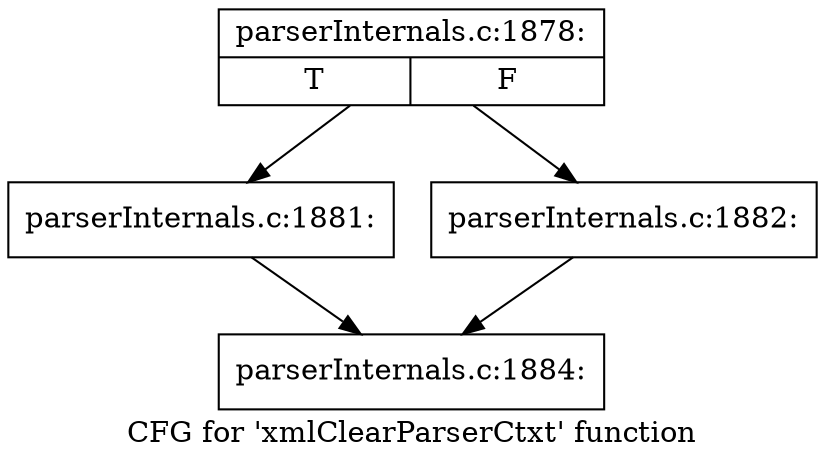 digraph "CFG for 'xmlClearParserCtxt' function" {
	label="CFG for 'xmlClearParserCtxt' function";

	Node0x4f983d0 [shape=record,label="{parserInternals.c:1878:|{<s0>T|<s1>F}}"];
	Node0x4f983d0 -> Node0x4f998d0;
	Node0x4f983d0 -> Node0x4f99920;
	Node0x4f998d0 [shape=record,label="{parserInternals.c:1881:}"];
	Node0x4f998d0 -> Node0x4f99a70;
	Node0x4f99920 [shape=record,label="{parserInternals.c:1882:}"];
	Node0x4f99920 -> Node0x4f99a70;
	Node0x4f99a70 [shape=record,label="{parserInternals.c:1884:}"];
}
